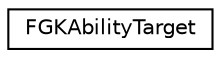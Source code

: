 digraph "Graphical Class Hierarchy"
{
 // LATEX_PDF_SIZE
  edge [fontname="Helvetica",fontsize="10",labelfontname="Helvetica",labelfontsize="10"];
  node [fontname="Helvetica",fontsize="10",shape=record];
  rankdir="LR";
  Node0 [label="FGKAbilityTarget",height=0.2,width=0.4,color="black", fillcolor="white", style="filled",URL="$structFGKAbilityTarget.html",tooltip=" "];
}
